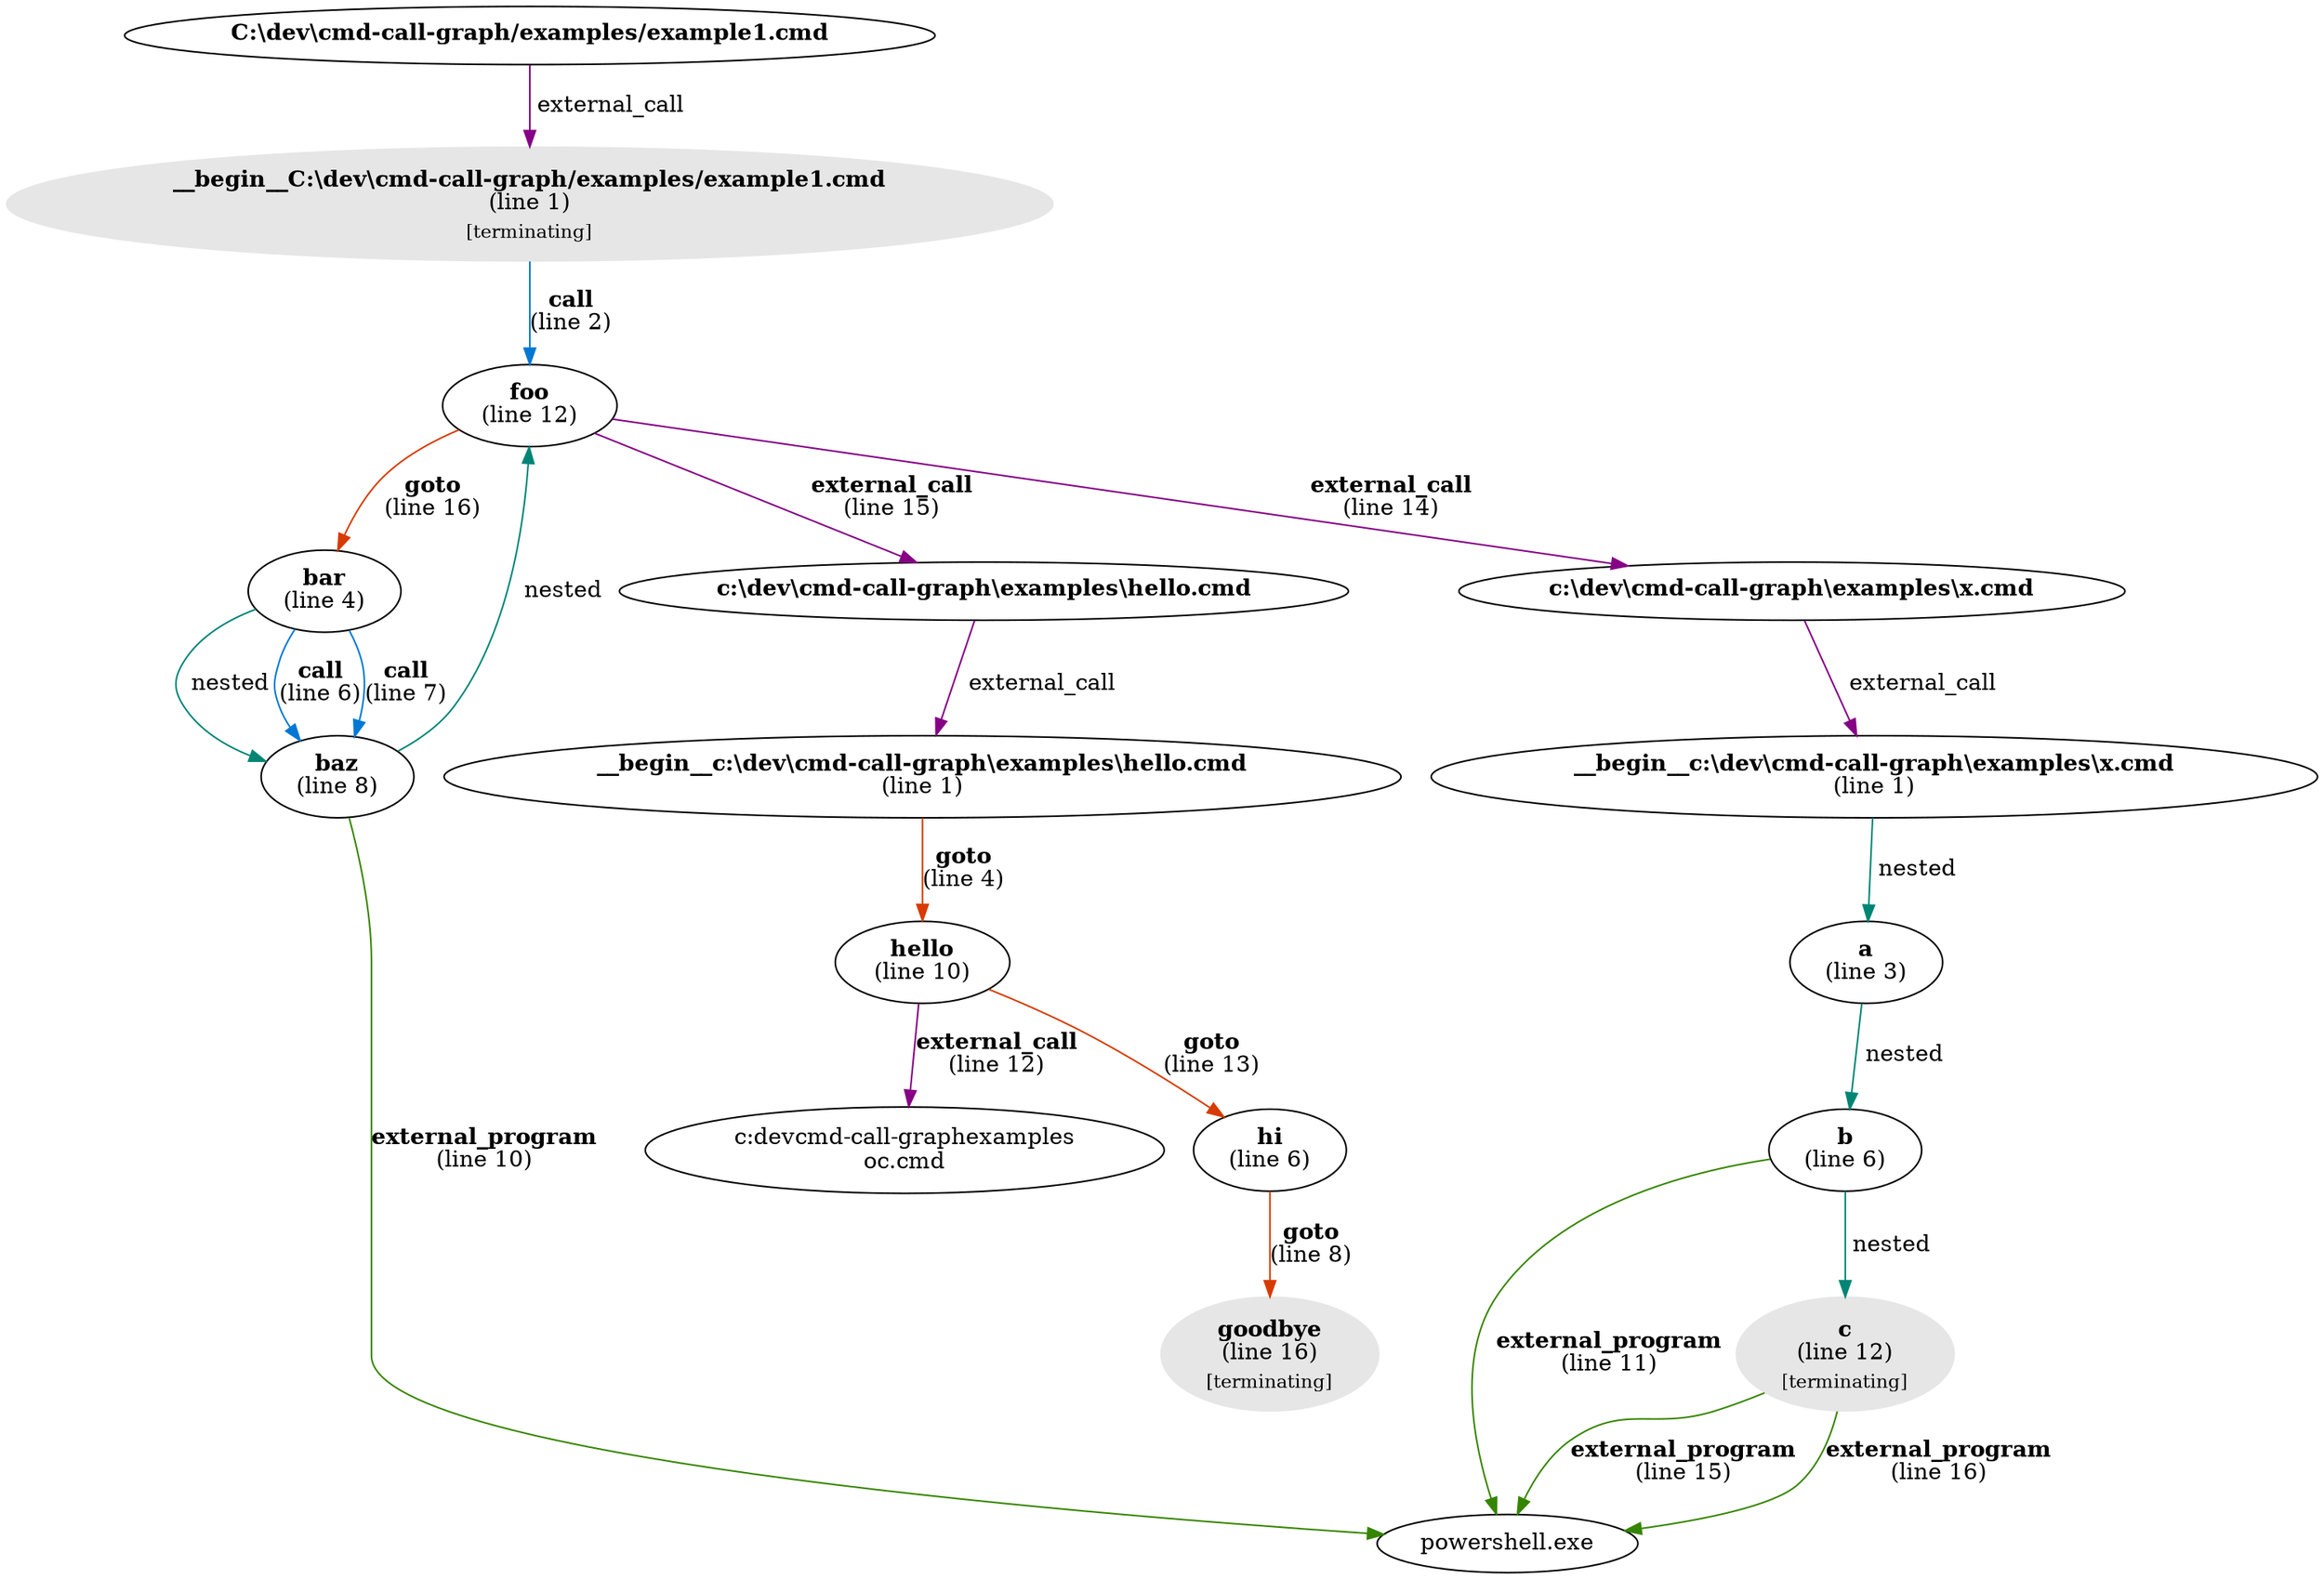 digraph g {
"C:\dev\cmd-call-graph/examples/example1.cmd" [label=<<b>C:\dev\cmd-call-graph/examples/example1.cmd</b>>]
"C:\dev\cmd-call-graph/examples/example1.cmd" -> "__begin__C:\dev\cmd-call-graph/examples/example1.cmd" [label=" external_call",color="#850085"]
"__begin__C:\dev\cmd-call-graph/examples/example1.cmd" [color="#e6e6e6",style=filled,label=<<b>__begin__C:\dev\cmd-call-graph/examples/example1.cmd</b><br/>(line 1)<br/><sub>[terminating]</sub>>]
"__begin__C:\dev\cmd-call-graph/examples/example1.cmd" -> "foo" [label=<<b>call</b><br />(line 2)>,color="#0078d4"]
"bar" [label=<<b>bar</b><br/>(line 4)>]
"bar" -> "baz" [label=<<b>call</b><br />(line 6)>,color="#0078d4"]
"bar" -> "baz" [label=<<b>call</b><br />(line 7)>,color="#0078d4"]
"bar" -> "baz" [label=" nested",color="#008575"]
"baz" [label=<<b>baz</b><br/>(line 8)>]
"baz" -> "foo" [label=" nested",color="#008575"]
"baz" -> "powershell.exe" [label=<<b>external_program</b><br />(line 10)>,color="#358500"]
"foo" [label=<<b>foo</b><br/>(line 12)>]
"foo" -> "bar" [label=<<b>goto</b><br />(line 16)>,color="#d83b01"]
"foo" -> "c:\dev\cmd-call-graph\examples\hello.cmd" [label=<<b>external_call</b><br />(line 15)>,color="#850085"]
"foo" -> "c:\dev\cmd-call-graph\examples\x.cmd" [label=<<b>external_call</b><br />(line 14)>,color="#850085"]
"__begin__c:\dev\cmd-call-graph\examples\x.cmd" [label=<<b>__begin__c:\dev\cmd-call-graph\examples\x.cmd</b><br/>(line 1)>]
"__begin__c:\dev\cmd-call-graph\examples\x.cmd" -> "a" [label=" nested",color="#008575"]
"a" [label=<<b>a</b><br/>(line 3)>]
"a" -> "b" [label=" nested",color="#008575"]
"b" [label=<<b>b</b><br/>(line 6)>]
"b" -> "c" [label=" nested",color="#008575"]
"b" -> "powershell.exe" [label=<<b>external_program</b><br />(line 11)>,color="#358500"]
"c" [color="#e6e6e6",style=filled,label=<<b>c</b><br/>(line 12)<br/><sub>[terminating]</sub>>]
"c" -> "powershell.exe" [label=<<b>external_program</b><br />(line 15)>,color="#358500"]
"c" -> "powershell.exe" [label=<<b>external_program</b><br />(line 16)>,color="#358500"]
"c:\dev\cmd-call-graph\examples\x.cmd" [label=<<b>c:\dev\cmd-call-graph\examples\x.cmd</b>>]
"c:\dev\cmd-call-graph\examples\x.cmd" -> "__begin__c:\dev\cmd-call-graph\examples\x.cmd" [label=" external_call",color="#850085"]
"__begin__c:\dev\cmd-call-graph\examples\hello.cmd" [label=<<b>__begin__c:\dev\cmd-call-graph\examples\hello.cmd</b><br/>(line 1)>]
"__begin__c:\dev\cmd-call-graph\examples\hello.cmd" -> "hello" [label=<<b>goto</b><br />(line 4)>,color="#d83b01"]
"c:\dev\cmd-call-graph\examples\hello.cmd" [label=<<b>c:\dev\cmd-call-graph\examples\hello.cmd</b>>]
"c:\dev\cmd-call-graph\examples\hello.cmd" -> "__begin__c:\dev\cmd-call-graph\examples\hello.cmd" [label=" external_call",color="#850085"]
"goodbye" [color="#e6e6e6",style=filled,label=<<b>goodbye</b><br/>(line 16)<br/><sub>[terminating]</sub>>]
"hello" [label=<<b>hello</b><br/>(line 10)>]
"hello" -> "c:\dev\cmd-call-graph\examples\loc.cmd" [label=<<b>external_call</b><br />(line 12)>,color="#850085"]
"hello" -> "hi" [label=<<b>goto</b><br />(line 13)>,color="#d83b01"]
"hi" [label=<<b>hi</b><br/>(line 6)>]
"hi" -> "goodbye" [label=<<b>goto</b><br />(line 8)>,color="#d83b01"]
}
